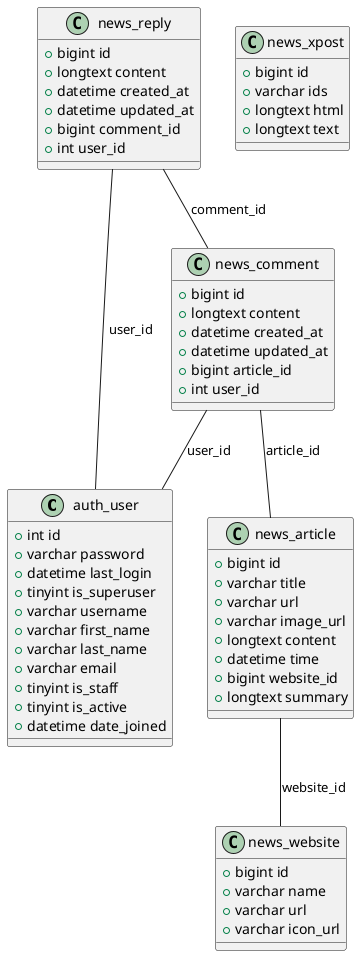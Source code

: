 @startuml


class auth_user {
  +int id
  +varchar password
  +datetime last_login
  +tinyint is_superuser
  +varchar username
  +varchar first_name
  +varchar last_name
  +varchar email
  +tinyint is_staff
  +tinyint is_active
  +datetime date_joined
}

class news_article {
  +bigint id
  +varchar title
  +varchar url
  +varchar image_url
  +longtext content
  +datetime time
  +bigint website_id
  +longtext summary
}

class news_comment {
  +bigint id
  +longtext content
  +datetime created_at
  +datetime updated_at
  +bigint article_id
  +int user_id
}

class news_reply {
  +bigint id
  +longtext content
  +datetime created_at
  +datetime updated_at
  +bigint comment_id
  +int user_id
}

class news_website {
  +bigint id
  +varchar name
  +varchar url
  +varchar icon_url
}

class news_xpost {
  +bigint id
  +varchar ids
  +longtext html
  +longtext text
}


news_article -- news_website : "website_id"
news_comment -- news_article : "article_id"
news_comment -- auth_user : "user_id"
news_reply -- news_comment : "comment_id"
news_reply -- auth_user : "user_id"

@enduml
